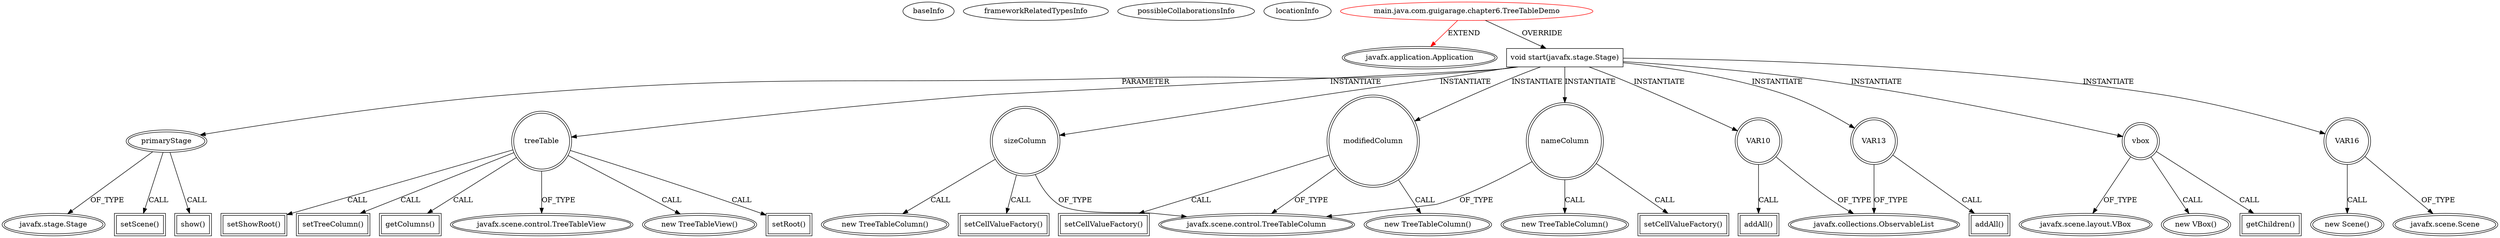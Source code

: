 digraph {
baseInfo[graphId=2895,category="extension_graph",isAnonymous=false,possibleRelation=false]
frameworkRelatedTypesInfo[0="javafx.application.Application"]
possibleCollaborationsInfo[]
locationInfo[projectName="guigarage-mastering-javafx-controls",filePath="/guigarage-mastering-javafx-controls/mastering-javafx-controls-master/src/main/java/com/guigarage/chapter6/TreeTableDemo.java",contextSignature="TreeTableDemo",graphId="2895"]
0[label="main.java.com.guigarage.chapter6.TreeTableDemo",vertexType="ROOT_CLIENT_CLASS_DECLARATION",isFrameworkType=false,color=red]
1[label="javafx.application.Application",vertexType="FRAMEWORK_CLASS_TYPE",isFrameworkType=true,peripheries=2]
2[label="void start(javafx.stage.Stage)",vertexType="OVERRIDING_METHOD_DECLARATION",isFrameworkType=false,shape=box]
3[label="primaryStage",vertexType="PARAMETER_DECLARATION",isFrameworkType=true,peripheries=2]
4[label="javafx.stage.Stage",vertexType="FRAMEWORK_CLASS_TYPE",isFrameworkType=true,peripheries=2]
6[label="treeTable",vertexType="VARIABLE_EXPRESION",isFrameworkType=true,peripheries=2,shape=circle]
7[label="javafx.scene.control.TreeTableView",vertexType="FRAMEWORK_CLASS_TYPE",isFrameworkType=true,peripheries=2]
5[label="new TreeTableView()",vertexType="CONSTRUCTOR_CALL",isFrameworkType=true,peripheries=2]
9[label="nameColumn",vertexType="VARIABLE_EXPRESION",isFrameworkType=true,peripheries=2,shape=circle]
10[label="javafx.scene.control.TreeTableColumn",vertexType="FRAMEWORK_CLASS_TYPE",isFrameworkType=true,peripheries=2]
8[label="new TreeTableColumn()",vertexType="CONSTRUCTOR_CALL",isFrameworkType=true,peripheries=2]
12[label="sizeColumn",vertexType="VARIABLE_EXPRESION",isFrameworkType=true,peripheries=2,shape=circle]
11[label="new TreeTableColumn()",vertexType="CONSTRUCTOR_CALL",isFrameworkType=true,peripheries=2]
15[label="modifiedColumn",vertexType="VARIABLE_EXPRESION",isFrameworkType=true,peripheries=2,shape=circle]
14[label="new TreeTableColumn()",vertexType="CONSTRUCTOR_CALL",isFrameworkType=true,peripheries=2]
18[label="setCellValueFactory()",vertexType="INSIDE_CALL",isFrameworkType=true,peripheries=2,shape=box]
20[label="setCellValueFactory()",vertexType="INSIDE_CALL",isFrameworkType=true,peripheries=2,shape=box]
22[label="setCellValueFactory()",vertexType="INSIDE_CALL",isFrameworkType=true,peripheries=2,shape=box]
24[label="setRoot()",vertexType="INSIDE_CALL",isFrameworkType=true,peripheries=2,shape=box]
26[label="setShowRoot()",vertexType="INSIDE_CALL",isFrameworkType=true,peripheries=2,shape=box]
28[label="setTreeColumn()",vertexType="INSIDE_CALL",isFrameworkType=true,peripheries=2,shape=box]
29[label="VAR10",vertexType="VARIABLE_EXPRESION",isFrameworkType=true,peripheries=2,shape=circle]
31[label="javafx.collections.ObservableList",vertexType="FRAMEWORK_INTERFACE_TYPE",isFrameworkType=true,peripheries=2]
30[label="addAll()",vertexType="INSIDE_CALL",isFrameworkType=true,peripheries=2,shape=box]
33[label="getColumns()",vertexType="INSIDE_CALL",isFrameworkType=true,peripheries=2,shape=box]
35[label="vbox",vertexType="VARIABLE_EXPRESION",isFrameworkType=true,peripheries=2,shape=circle]
36[label="javafx.scene.layout.VBox",vertexType="FRAMEWORK_CLASS_TYPE",isFrameworkType=true,peripheries=2]
34[label="new VBox()",vertexType="CONSTRUCTOR_CALL",isFrameworkType=true,peripheries=2]
37[label="VAR13",vertexType="VARIABLE_EXPRESION",isFrameworkType=true,peripheries=2,shape=circle]
38[label="addAll()",vertexType="INSIDE_CALL",isFrameworkType=true,peripheries=2,shape=box]
41[label="getChildren()",vertexType="INSIDE_CALL",isFrameworkType=true,peripheries=2,shape=box]
43[label="setScene()",vertexType="INSIDE_CALL",isFrameworkType=true,peripheries=2,shape=box]
45[label="VAR16",vertexType="VARIABLE_EXPRESION",isFrameworkType=true,peripheries=2,shape=circle]
46[label="javafx.scene.Scene",vertexType="FRAMEWORK_CLASS_TYPE",isFrameworkType=true,peripheries=2]
44[label="new Scene()",vertexType="CONSTRUCTOR_CALL",isFrameworkType=true,peripheries=2]
48[label="show()",vertexType="INSIDE_CALL",isFrameworkType=true,peripheries=2,shape=box]
0->1[label="EXTEND",color=red]
0->2[label="OVERRIDE"]
3->4[label="OF_TYPE"]
2->3[label="PARAMETER"]
2->6[label="INSTANTIATE"]
6->7[label="OF_TYPE"]
6->5[label="CALL"]
2->9[label="INSTANTIATE"]
9->10[label="OF_TYPE"]
9->8[label="CALL"]
2->12[label="INSTANTIATE"]
12->10[label="OF_TYPE"]
12->11[label="CALL"]
2->15[label="INSTANTIATE"]
15->10[label="OF_TYPE"]
15->14[label="CALL"]
9->18[label="CALL"]
12->20[label="CALL"]
15->22[label="CALL"]
6->24[label="CALL"]
6->26[label="CALL"]
6->28[label="CALL"]
2->29[label="INSTANTIATE"]
29->31[label="OF_TYPE"]
29->30[label="CALL"]
6->33[label="CALL"]
2->35[label="INSTANTIATE"]
35->36[label="OF_TYPE"]
35->34[label="CALL"]
2->37[label="INSTANTIATE"]
37->31[label="OF_TYPE"]
37->38[label="CALL"]
35->41[label="CALL"]
3->43[label="CALL"]
2->45[label="INSTANTIATE"]
45->46[label="OF_TYPE"]
45->44[label="CALL"]
3->48[label="CALL"]
}
